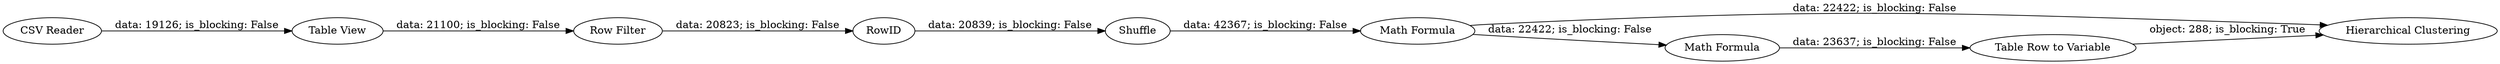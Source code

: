 digraph {
	"4472836489761500437_3" [label="Math Formula"]
	"4472836489761500437_6" [label="Table Row to Variable"]
	"4472836489761500437_8" [label=RowID]
	"4472836489761500437_7" [label="Hierarchical Clustering"]
	"4472836489761500437_9" [label="Table View"]
	"4472836489761500437_2" [label=Shuffle]
	"4472836489761500437_1" [label="CSV Reader"]
	"4472836489761500437_10" [label="Row Filter"]
	"4472836489761500437_4" [label="Math Formula"]
	"4472836489761500437_1" -> "4472836489761500437_9" [label="data: 19126; is_blocking: False"]
	"4472836489761500437_10" -> "4472836489761500437_8" [label="data: 20823; is_blocking: False"]
	"4472836489761500437_4" -> "4472836489761500437_6" [label="data: 23637; is_blocking: False"]
	"4472836489761500437_8" -> "4472836489761500437_2" [label="data: 20839; is_blocking: False"]
	"4472836489761500437_6" -> "4472836489761500437_7" [label="object: 288; is_blocking: True"]
	"4472836489761500437_2" -> "4472836489761500437_3" [label="data: 42367; is_blocking: False"]
	"4472836489761500437_9" -> "4472836489761500437_10" [label="data: 21100; is_blocking: False"]
	"4472836489761500437_3" -> "4472836489761500437_7" [label="data: 22422; is_blocking: False"]
	"4472836489761500437_3" -> "4472836489761500437_4" [label="data: 22422; is_blocking: False"]
	rankdir=LR
}
